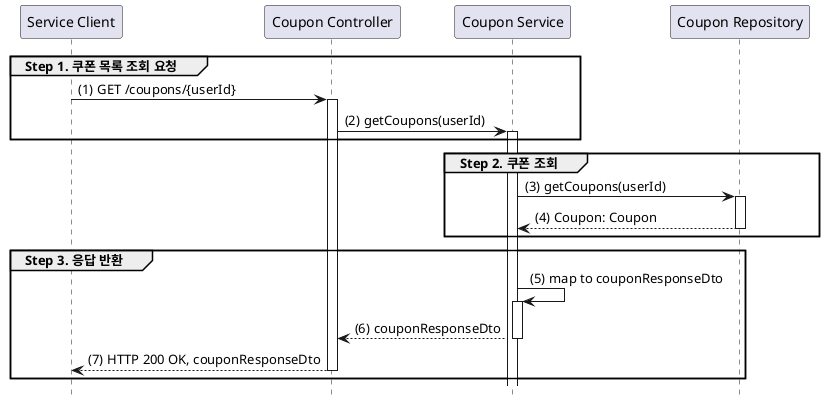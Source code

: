 @startuml

hide footbox
autoactivate on

participant "Service Client" as sc
participant "Coupon Controller" as cc
participant "Coupon Service" as cs
participant "Coupon Repository" as cr

group Step 1. 쿠폰 목록 조회 요청
    autonumber 1 "(0)"
    sc -> cc : GET /coupons/{userId}
    cc -> cs : getCoupons(userId)
end

group Step 2. 쿠폰 조회
    cs -> cr : getCoupons(userId)
    cr --> cs : Coupon: Coupon
end

group Step 3. 응답 반환
    cs -> cs : map to couponResponseDto
    cs --> cc : couponResponseDto
    cc --> sc : HTTP 200 OK, couponResponseDto
end

@enduml